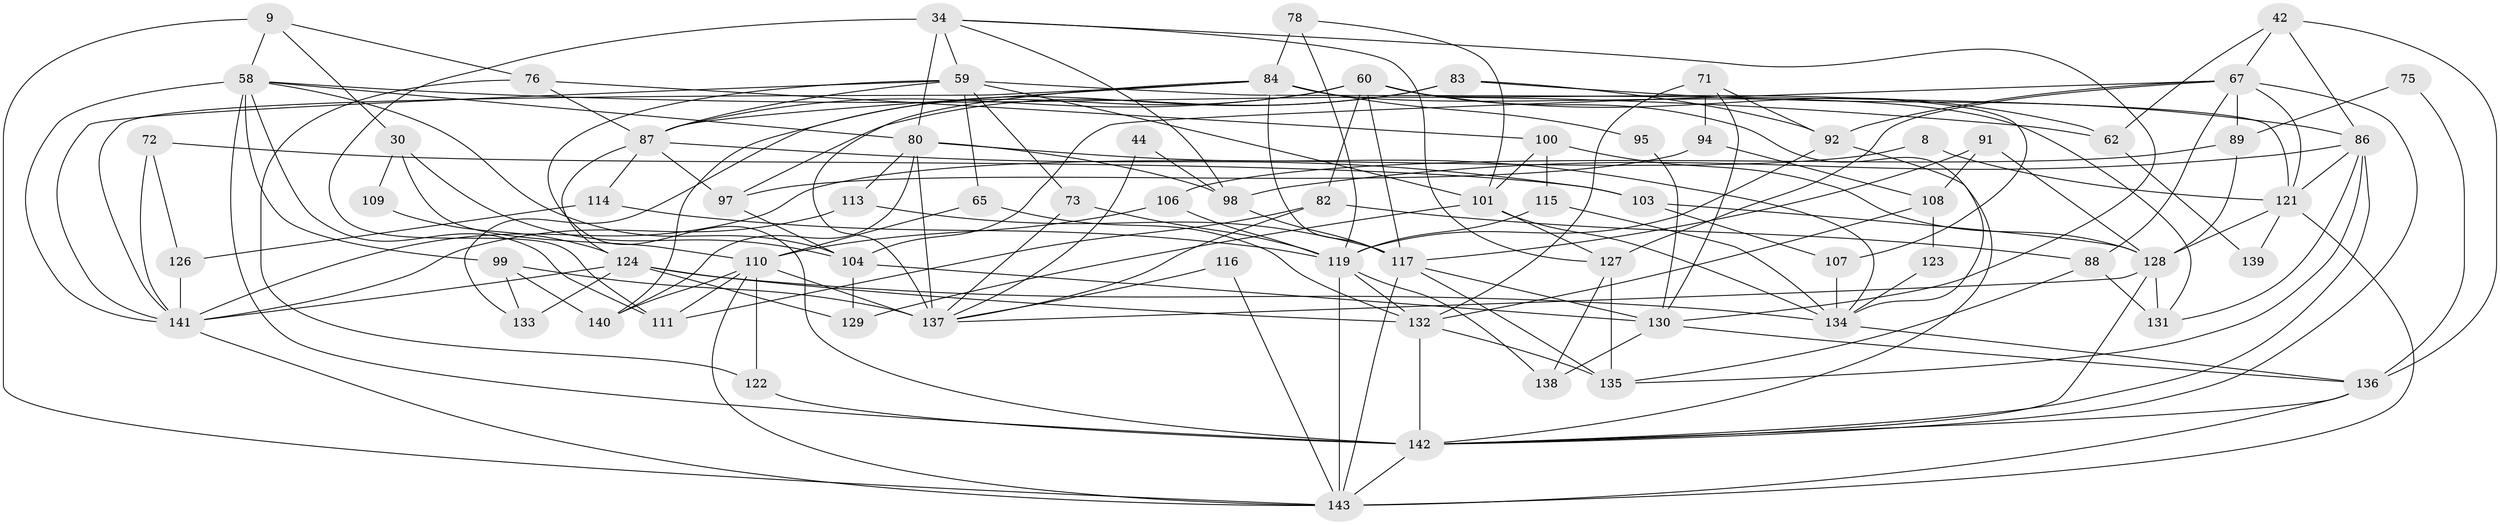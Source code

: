 // original degree distribution, {5: 0.15384615384615385, 3: 0.2517482517482518, 4: 0.3776223776223776, 2: 0.1048951048951049, 7: 0.02097902097902098, 6: 0.06993006993006994, 10: 0.006993006993006993, 9: 0.006993006993006993, 8: 0.006993006993006993}
// Generated by graph-tools (version 1.1) at 2025/53/03/04/25 21:53:18]
// undirected, 71 vertices, 173 edges
graph export_dot {
graph [start="1"]
  node [color=gray90,style=filled];
  8;
  9;
  30;
  34 [super="+17"];
  42;
  44;
  58 [super="+20+31+39"];
  59 [super="+12+40"];
  60 [super="+35+53"];
  62;
  65;
  67 [super="+32"];
  71 [super="+37"];
  72;
  73;
  75;
  76;
  78 [super="+19"];
  80 [super="+15+21+38"];
  82 [super="+68"];
  83;
  84 [super="+26+48"];
  86 [super="+14"];
  87 [super="+1+27"];
  88;
  89;
  91;
  92;
  94 [super="+56"];
  95;
  97;
  98 [super="+85"];
  99;
  100 [super="+22"];
  101 [super="+79"];
  103;
  104 [super="+64"];
  106;
  107 [super="+90"];
  108;
  109;
  110 [super="+36+29"];
  111;
  113;
  114;
  115;
  116;
  117 [super="+3+45"];
  119 [super="+55+23+69"];
  121 [super="+81"];
  122 [super="+93"];
  123;
  124 [super="+11+16"];
  126 [super="+118"];
  127;
  128;
  129;
  130 [super="+18+74"];
  131 [super="+77"];
  132 [super="+63+105"];
  133 [super="+6"];
  134;
  135 [super="+49"];
  136 [super="+43+120"];
  137 [super="+66+125"];
  138;
  139;
  140 [super="+10"];
  141 [super="+96"];
  142 [super="+47+112+102"];
  143 [super="+70"];
  8 -- 141;
  8 -- 121;
  9 -- 76;
  9 -- 30;
  9 -- 58;
  9 -- 143;
  30 -- 109;
  30 -- 104;
  30 -- 110;
  34 -- 127;
  34 -- 59;
  34 -- 111;
  34 -- 130;
  34 -- 80 [weight=3];
  34 -- 98;
  42 -- 62;
  42 -- 67;
  42 -- 86;
  42 -- 136;
  44 -- 137;
  44 -- 98;
  58 -- 111;
  58 -- 62;
  58 -- 141;
  58 -- 80;
  58 -- 99;
  58 -- 104;
  58 -- 142;
  59 -- 65 [weight=2];
  59 -- 121;
  59 -- 141 [weight=2];
  59 -- 73;
  59 -- 87 [weight=2];
  59 -- 101;
  59 -- 142;
  60 -- 62;
  60 -- 117;
  60 -- 87;
  60 -- 107;
  60 -- 140;
  60 -- 82 [weight=2];
  60 -- 142;
  62 -- 139;
  65 -- 110;
  65 -- 132 [weight=3];
  67 -- 88;
  67 -- 89;
  67 -- 104 [weight=2];
  67 -- 121;
  67 -- 92;
  67 -- 127;
  67 -- 142;
  71 -- 92;
  71 -- 132 [weight=2];
  71 -- 94;
  71 -- 130;
  72 -- 103;
  72 -- 126;
  72 -- 141;
  73 -- 137;
  73 -- 119;
  75 -- 89;
  75 -- 136;
  76 -- 122;
  76 -- 100;
  76 -- 87;
  78 -- 84 [weight=2];
  78 -- 101;
  78 -- 119;
  80 -- 113;
  80 -- 137 [weight=2];
  80 -- 140 [weight=2];
  80 -- 98;
  80 -- 134;
  82 -- 88;
  82 -- 137;
  82 -- 111;
  83 -- 92;
  83 -- 97;
  83 -- 133;
  83 -- 86;
  84 -- 131;
  84 -- 95 [weight=3];
  84 -- 117 [weight=2];
  84 -- 87;
  84 -- 137 [weight=2];
  84 -- 141;
  86 -- 121;
  86 -- 142;
  86 -- 131;
  86 -- 98 [weight=2];
  86 -- 135;
  87 -- 124;
  87 -- 103;
  87 -- 97;
  87 -- 114;
  88 -- 135;
  88 -- 131;
  89 -- 128;
  89 -- 106;
  91 -- 128;
  91 -- 108;
  91 -- 117;
  92 -- 134;
  92 -- 119;
  94 -- 108;
  94 -- 97;
  95 -- 130;
  97 -- 104;
  98 -- 117;
  99 -- 140;
  99 -- 133;
  99 -- 137;
  100 -- 115;
  100 -- 128;
  100 -- 101 [weight=2];
  101 -- 129;
  101 -- 127;
  101 -- 134;
  103 -- 128;
  103 -- 107;
  104 -- 130 [weight=2];
  104 -- 129;
  106 -- 110;
  106 -- 119;
  107 -- 134 [weight=2];
  108 -- 123;
  108 -- 132;
  109 -- 124;
  110 -- 122 [weight=2];
  110 -- 140;
  110 -- 111;
  110 -- 137;
  110 -- 143;
  113 -- 141;
  113 -- 117;
  114 -- 126 [weight=2];
  114 -- 119;
  115 -- 134;
  115 -- 119;
  116 -- 143;
  116 -- 137;
  117 -- 130 [weight=2];
  117 -- 135;
  117 -- 143;
  119 -- 138;
  119 -- 132;
  119 -- 143 [weight=2];
  121 -- 128 [weight=2];
  121 -- 139;
  121 -- 143;
  122 -- 142 [weight=3];
  123 -- 134;
  124 -- 141 [weight=2];
  124 -- 132 [weight=2];
  124 -- 134;
  124 -- 129;
  124 -- 133 [weight=2];
  126 -- 141;
  127 -- 135;
  127 -- 138;
  128 -- 131 [weight=2];
  128 -- 142;
  128 -- 137;
  130 -- 138;
  130 -- 136;
  132 -- 142 [weight=2];
  132 -- 135;
  134 -- 136;
  136 -- 142 [weight=3];
  136 -- 143;
  141 -- 143;
  142 -- 143 [weight=2];
}
